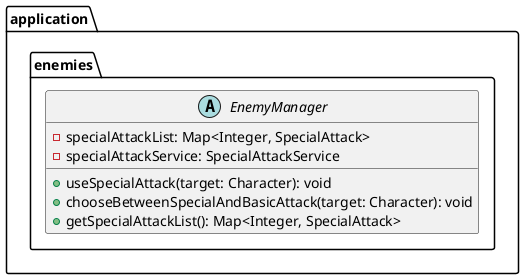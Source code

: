 @startuml

package application.enemies {
    abstract class EnemyManager {
        - specialAttackList: Map<Integer, SpecialAttack>
        - specialAttackService: SpecialAttackService
        + useSpecialAttack(target: Character): void
        + chooseBetweenSpecialAndBasicAttack(target: Character): void
        + getSpecialAttackList(): Map<Integer, SpecialAttack>
    }
}

@enduml